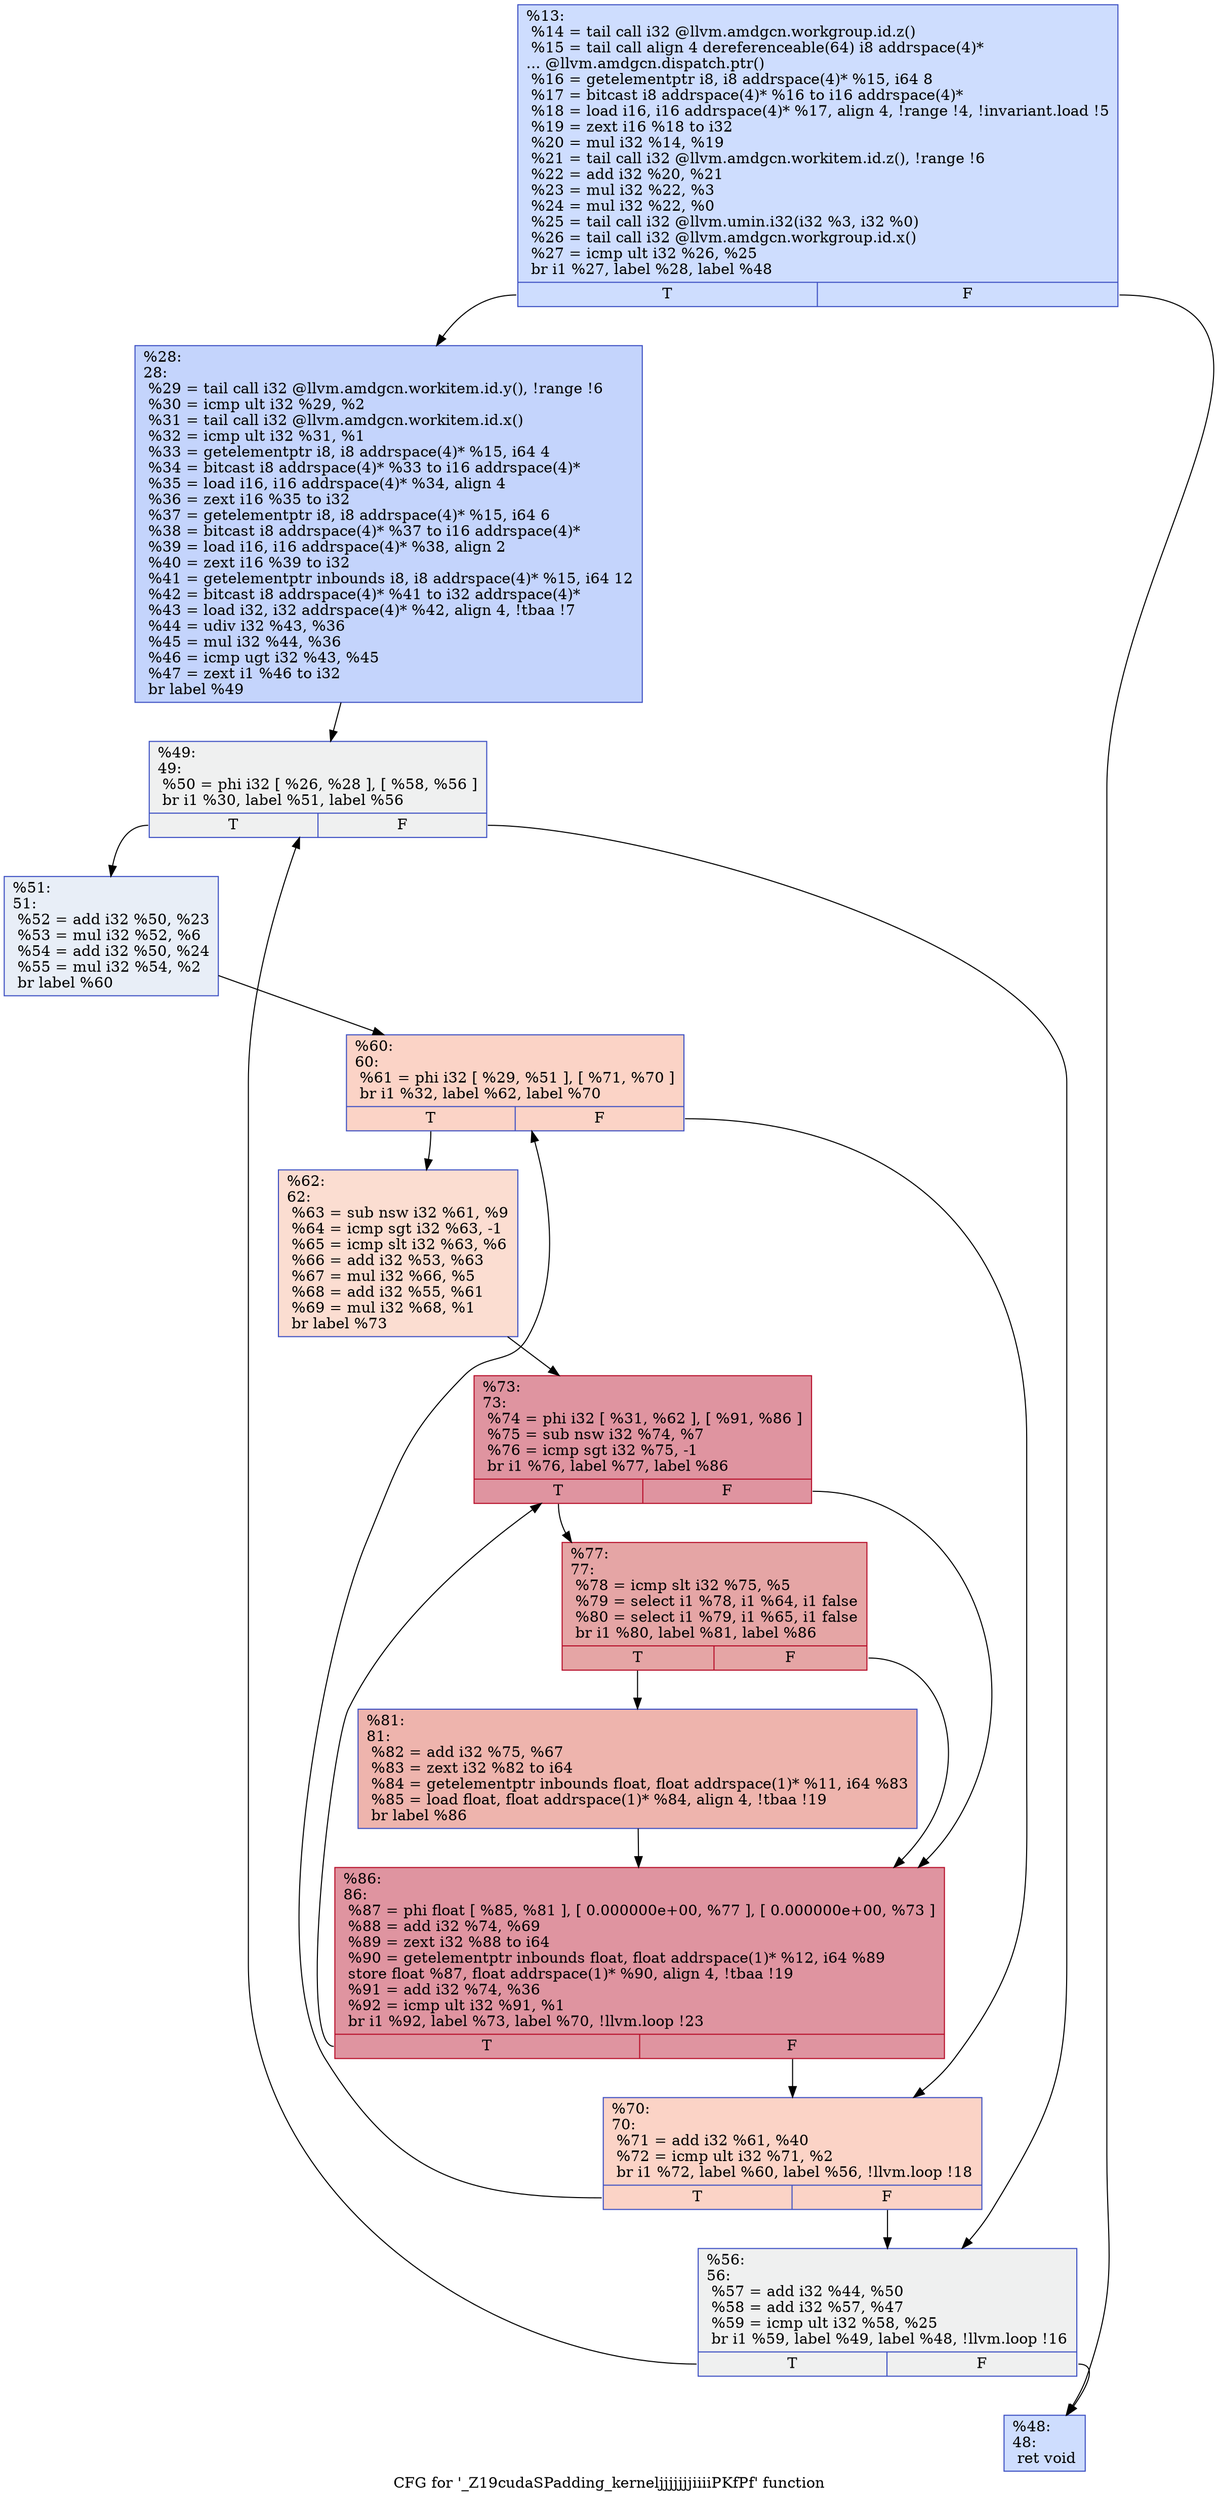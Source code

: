 digraph "CFG for '_Z19cudaSPadding_kerneljjjjjjjiiiiPKfPf' function" {
	label="CFG for '_Z19cudaSPadding_kerneljjjjjjjiiiiPKfPf' function";

	Node0x4d6a670 [shape=record,color="#3d50c3ff", style=filled, fillcolor="#8fb1fe70",label="{%13:\l  %14 = tail call i32 @llvm.amdgcn.workgroup.id.z()\l  %15 = tail call align 4 dereferenceable(64) i8 addrspace(4)*\l... @llvm.amdgcn.dispatch.ptr()\l  %16 = getelementptr i8, i8 addrspace(4)* %15, i64 8\l  %17 = bitcast i8 addrspace(4)* %16 to i16 addrspace(4)*\l  %18 = load i16, i16 addrspace(4)* %17, align 4, !range !4, !invariant.load !5\l  %19 = zext i16 %18 to i32\l  %20 = mul i32 %14, %19\l  %21 = tail call i32 @llvm.amdgcn.workitem.id.z(), !range !6\l  %22 = add i32 %20, %21\l  %23 = mul i32 %22, %3\l  %24 = mul i32 %22, %0\l  %25 = tail call i32 @llvm.umin.i32(i32 %3, i32 %0)\l  %26 = tail call i32 @llvm.amdgcn.workgroup.id.x()\l  %27 = icmp ult i32 %26, %25\l  br i1 %27, label %28, label %48\l|{<s0>T|<s1>F}}"];
	Node0x4d6a670:s0 -> Node0x4d6d6f0;
	Node0x4d6a670:s1 -> Node0x4d6d780;
	Node0x4d6d6f0 [shape=record,color="#3d50c3ff", style=filled, fillcolor="#7a9df870",label="{%28:\l28:                                               \l  %29 = tail call i32 @llvm.amdgcn.workitem.id.y(), !range !6\l  %30 = icmp ult i32 %29, %2\l  %31 = tail call i32 @llvm.amdgcn.workitem.id.x()\l  %32 = icmp ult i32 %31, %1\l  %33 = getelementptr i8, i8 addrspace(4)* %15, i64 4\l  %34 = bitcast i8 addrspace(4)* %33 to i16 addrspace(4)*\l  %35 = load i16, i16 addrspace(4)* %34, align 4\l  %36 = zext i16 %35 to i32\l  %37 = getelementptr i8, i8 addrspace(4)* %15, i64 6\l  %38 = bitcast i8 addrspace(4)* %37 to i16 addrspace(4)*\l  %39 = load i16, i16 addrspace(4)* %38, align 2\l  %40 = zext i16 %39 to i32\l  %41 = getelementptr inbounds i8, i8 addrspace(4)* %15, i64 12\l  %42 = bitcast i8 addrspace(4)* %41 to i32 addrspace(4)*\l  %43 = load i32, i32 addrspace(4)* %42, align 4, !tbaa !7\l  %44 = udiv i32 %43, %36\l  %45 = mul i32 %44, %36\l  %46 = icmp ugt i32 %43, %45\l  %47 = zext i1 %46 to i32\l  br label %49\l}"];
	Node0x4d6d6f0 -> Node0x4d6ee90;
	Node0x4d6d780 [shape=record,color="#3d50c3ff", style=filled, fillcolor="#8fb1fe70",label="{%48:\l48:                                               \l  ret void\l}"];
	Node0x4d6ee90 [shape=record,color="#3d50c3ff", style=filled, fillcolor="#dbdcde70",label="{%49:\l49:                                               \l  %50 = phi i32 [ %26, %28 ], [ %58, %56 ]\l  br i1 %30, label %51, label %56\l|{<s0>T|<s1>F}}"];
	Node0x4d6ee90:s0 -> Node0x4d6f0e0;
	Node0x4d6ee90:s1 -> Node0x4d6efe0;
	Node0x4d6f0e0 [shape=record,color="#3d50c3ff", style=filled, fillcolor="#cbd8ee70",label="{%51:\l51:                                               \l  %52 = add i32 %50, %23\l  %53 = mul i32 %52, %6\l  %54 = add i32 %50, %24\l  %55 = mul i32 %54, %2\l  br label %60\l}"];
	Node0x4d6f0e0 -> Node0x4d6f460;
	Node0x4d6efe0 [shape=record,color="#3d50c3ff", style=filled, fillcolor="#dbdcde70",label="{%56:\l56:                                               \l  %57 = add i32 %44, %50\l  %58 = add i32 %57, %47\l  %59 = icmp ult i32 %58, %25\l  br i1 %59, label %49, label %48, !llvm.loop !16\l|{<s0>T|<s1>F}}"];
	Node0x4d6efe0:s0 -> Node0x4d6ee90;
	Node0x4d6efe0:s1 -> Node0x4d6d780;
	Node0x4d6f460 [shape=record,color="#3d50c3ff", style=filled, fillcolor="#f59c7d70",label="{%60:\l60:                                               \l  %61 = phi i32 [ %29, %51 ], [ %71, %70 ]\l  br i1 %32, label %62, label %70\l|{<s0>T|<s1>F}}"];
	Node0x4d6f460:s0 -> Node0x4d6f980;
	Node0x4d6f460:s1 -> Node0x4d6f840;
	Node0x4d6f980 [shape=record,color="#3d50c3ff", style=filled, fillcolor="#f7b39670",label="{%62:\l62:                                               \l  %63 = sub nsw i32 %61, %9\l  %64 = icmp sgt i32 %63, -1\l  %65 = icmp slt i32 %63, %6\l  %66 = add i32 %53, %63\l  %67 = mul i32 %66, %5\l  %68 = add i32 %55, %61\l  %69 = mul i32 %68, %1\l  br label %73\l}"];
	Node0x4d6f980 -> Node0x4d6e580;
	Node0x4d6f840 [shape=record,color="#3d50c3ff", style=filled, fillcolor="#f59c7d70",label="{%70:\l70:                                               \l  %71 = add i32 %61, %40\l  %72 = icmp ult i32 %71, %2\l  br i1 %72, label %60, label %56, !llvm.loop !18\l|{<s0>T|<s1>F}}"];
	Node0x4d6f840:s0 -> Node0x4d6f460;
	Node0x4d6f840:s1 -> Node0x4d6efe0;
	Node0x4d6e580 [shape=record,color="#b70d28ff", style=filled, fillcolor="#b70d2870",label="{%73:\l73:                                               \l  %74 = phi i32 [ %31, %62 ], [ %91, %86 ]\l  %75 = sub nsw i32 %74, %7\l  %76 = icmp sgt i32 %75, -1\l  br i1 %76, label %77, label %86\l|{<s0>T|<s1>F}}"];
	Node0x4d6e580:s0 -> Node0x4d706a0;
	Node0x4d6e580:s1 -> Node0x4d70440;
	Node0x4d706a0 [shape=record,color="#b70d28ff", style=filled, fillcolor="#c5333470",label="{%77:\l77:                                               \l  %78 = icmp slt i32 %75, %5\l  %79 = select i1 %78, i1 %64, i1 false\l  %80 = select i1 %79, i1 %65, i1 false\l  br i1 %80, label %81, label %86\l|{<s0>T|<s1>F}}"];
	Node0x4d706a0:s0 -> Node0x4d70a00;
	Node0x4d706a0:s1 -> Node0x4d70440;
	Node0x4d70a00 [shape=record,color="#3d50c3ff", style=filled, fillcolor="#d8564670",label="{%81:\l81:                                               \l  %82 = add i32 %75, %67\l  %83 = zext i32 %82 to i64\l  %84 = getelementptr inbounds float, float addrspace(1)* %11, i64 %83\l  %85 = load float, float addrspace(1)* %84, align 4, !tbaa !19\l  br label %86\l}"];
	Node0x4d70a00 -> Node0x4d70440;
	Node0x4d70440 [shape=record,color="#b70d28ff", style=filled, fillcolor="#b70d2870",label="{%86:\l86:                                               \l  %87 = phi float [ %85, %81 ], [ 0.000000e+00, %77 ], [ 0.000000e+00, %73 ]\l  %88 = add i32 %74, %69\l  %89 = zext i32 %88 to i64\l  %90 = getelementptr inbounds float, float addrspace(1)* %12, i64 %89\l  store float %87, float addrspace(1)* %90, align 4, !tbaa !19\l  %91 = add i32 %74, %36\l  %92 = icmp ult i32 %91, %1\l  br i1 %92, label %73, label %70, !llvm.loop !23\l|{<s0>T|<s1>F}}"];
	Node0x4d70440:s0 -> Node0x4d6e580;
	Node0x4d70440:s1 -> Node0x4d6f840;
}
